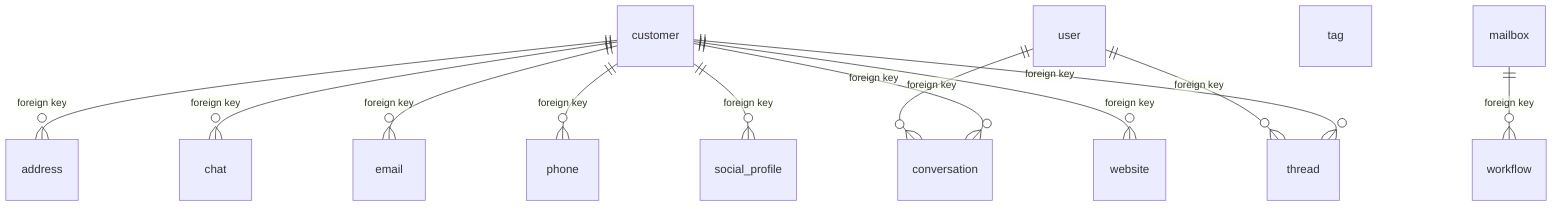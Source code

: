 erDiagram

  customer {
  }

  mailbox {
  }

  tag {
  }

  user {
  }

  email {
  }

  phone {
  }

  social_profile {
  }

  thread {
  }

  website {
  }

  workflow {
  }

  customer ||--o{ address : "foreign key"
  customer ||--o{ chat : "foreign key"
  customer ||--o{ conversation : "foreign key"
  customer ||--o{ email : "foreign key"
  customer ||--o{ phone : "foreign key"
  customer ||--o{ social_profile : "foreign key"
  customer ||--o{ thread : "foreign key"
  customer ||--o{ website : "foreign key"
  mailbox ||--o{ workflow : "foreign key"
  user ||--o{ conversation : "foreign key"
  user ||--o{ thread : "foreign key"
